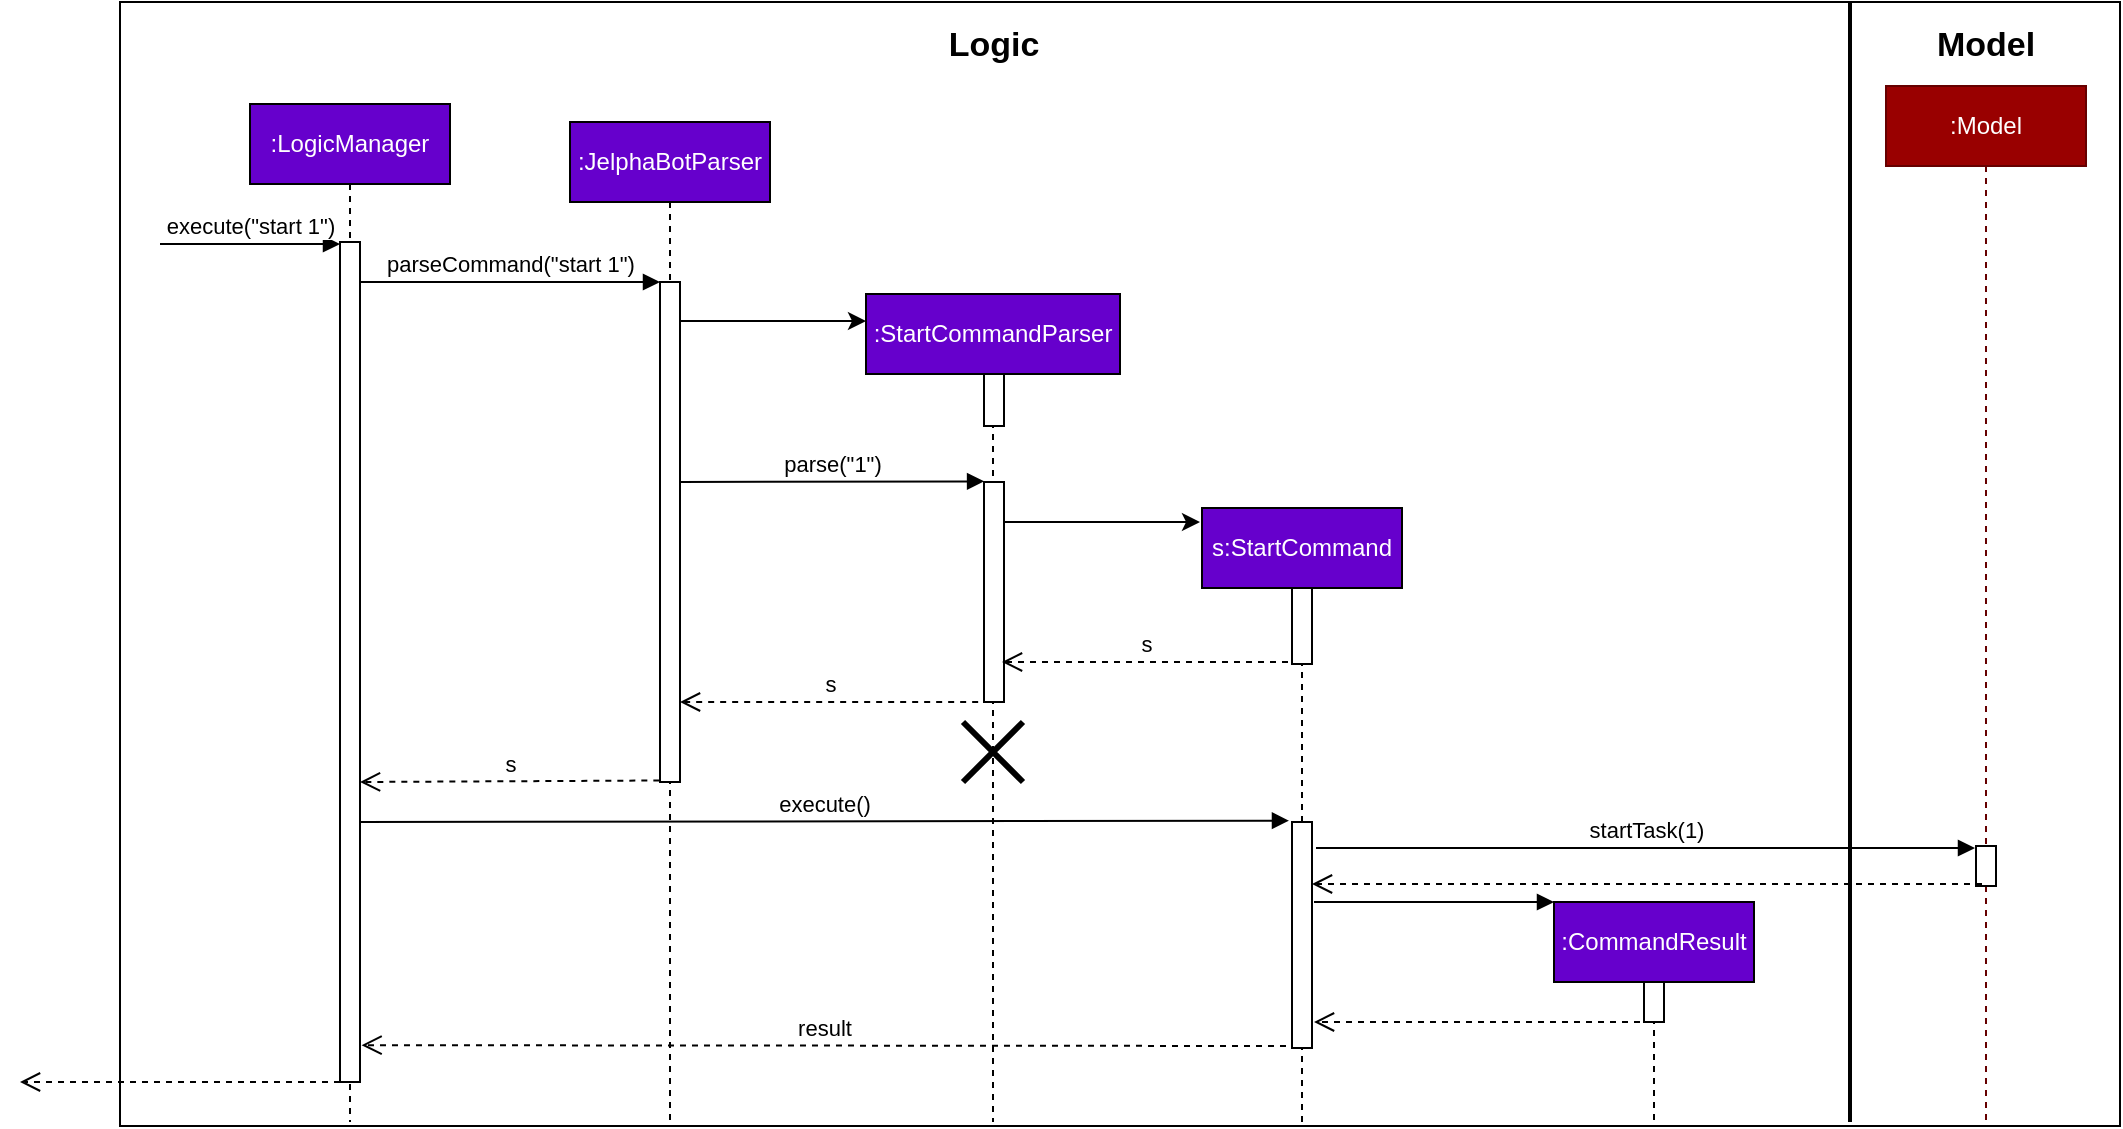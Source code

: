 <mxfile version="12.9.5" type="google"><diagram id="QH8_cKutP_P6dgp33Qyv" name="Page-1"><mxGraphModel dx="925" dy="457" grid="1" gridSize="10" guides="1" tooltips="1" connect="1" arrows="1" fold="1" page="1" pageScale="1" pageWidth="827" pageHeight="1169" math="0" shadow="0"><root><mxCell id="0"/><mxCell id="1" parent="0"/><mxCell id="RDGqTuEkhh7TiVgZAZgA-1" value="" style="rounded=0;whiteSpace=wrap;html=1;shadow=0;strokeColor=#000000;fillColor=#FFFFFF;fontColor=#FFFFFF;" parent="1" vertex="1"><mxGeometry x="140" y="60" width="1000" height="562" as="geometry"/></mxCell><mxCell id="RDGqTuEkhh7TiVgZAZgA-2" value="&lt;span style=&quot;color: rgb(255 , 255 , 255)&quot;&gt;:JelphaBotParser&lt;/span&gt;" style="shape=umlLifeline;perimeter=lifelinePerimeter;whiteSpace=wrap;html=1;container=1;collapsible=0;recursiveResize=0;outlineConnect=0;fillColor=#6600CC;" parent="1" vertex="1"><mxGeometry x="365" y="120" width="100" height="500" as="geometry"/></mxCell><mxCell id="RDGqTuEkhh7TiVgZAZgA-3" value="&lt;span style=&quot;color: rgb(255 , 255 , 255)&quot;&gt;:LogicManager&lt;/span&gt;" style="shape=umlLifeline;perimeter=lifelinePerimeter;whiteSpace=wrap;html=1;container=1;collapsible=0;recursiveResize=0;outlineConnect=0;fillColor=#6600CC;" parent="1" vertex="1"><mxGeometry x="205" y="111" width="100" height="509" as="geometry"/></mxCell><mxCell id="RDGqTuEkhh7TiVgZAZgA-4" value="execute()" style="html=1;verticalAlign=bottom;endArrow=block;entryX=-0.151;entryY=-0.006;entryDx=0;entryDy=0;entryPerimeter=0;" parent="RDGqTuEkhh7TiVgZAZgA-3" target="RDGqTuEkhh7TiVgZAZgA-18" edge="1"><mxGeometry width="80" relative="1" as="geometry"><mxPoint x="55" y="359" as="sourcePoint"/><mxPoint x="135" y="359" as="targetPoint"/></mxGeometry></mxCell><mxCell id="RDGqTuEkhh7TiVgZAZgA-5" value="" style="html=1;points=[];perimeter=orthogonalPerimeter;" parent="1" vertex="1"><mxGeometry x="250" y="180" width="10" height="420" as="geometry"/></mxCell><mxCell id="RDGqTuEkhh7TiVgZAZgA-6" value="execute(&quot;start 1&quot;)" style="html=1;verticalAlign=bottom;endArrow=block;" parent="1" edge="1"><mxGeometry width="80" relative="1" as="geometry"><mxPoint x="160" y="181" as="sourcePoint"/><mxPoint x="250" y="181" as="targetPoint"/></mxGeometry></mxCell><mxCell id="RDGqTuEkhh7TiVgZAZgA-7" value="" style="html=1;points=[];perimeter=orthogonalPerimeter;fillColor=#FFFFFF;" parent="1" vertex="1"><mxGeometry x="410" y="200" width="10" height="250" as="geometry"/></mxCell><mxCell id="RDGqTuEkhh7TiVgZAZgA-8" value="parseCommand(&quot;start 1&quot;)" style="html=1;verticalAlign=bottom;endArrow=block;" parent="1" target="RDGqTuEkhh7TiVgZAZgA-7" edge="1"><mxGeometry width="80" relative="1" as="geometry"><mxPoint x="260" y="200" as="sourcePoint"/><mxPoint x="340" y="200" as="targetPoint"/></mxGeometry></mxCell><mxCell id="RDGqTuEkhh7TiVgZAZgA-9" value="" style="endArrow=classic;html=1;entryX=0;entryY=0.75;entryDx=0;entryDy=0;" parent="1" source="RDGqTuEkhh7TiVgZAZgA-7" edge="1"><mxGeometry width="50" height="50" relative="1" as="geometry"><mxPoint x="423" y="220" as="sourcePoint"/><mxPoint x="513" y="219.5" as="targetPoint"/></mxGeometry></mxCell><mxCell id="RDGqTuEkhh7TiVgZAZgA-10" value="s" style="html=1;verticalAlign=bottom;endArrow=open;dashed=1;endSize=8;exitX=-0.292;exitY=1;exitDx=0;exitDy=0;exitPerimeter=0;" parent="1" source="RDGqTuEkhh7TiVgZAZgA-15" target="RDGqTuEkhh7TiVgZAZgA-7" edge="1"><mxGeometry relative="1" as="geometry"><mxPoint x="500" y="370" as="sourcePoint"/><mxPoint x="420" y="370" as="targetPoint"/></mxGeometry></mxCell><mxCell id="RDGqTuEkhh7TiVgZAZgA-11" value="s" style="html=1;verticalAlign=bottom;endArrow=open;dashed=1;endSize=8;exitX=-0.033;exitY=0.997;exitDx=0;exitDy=0;exitPerimeter=0;" parent="1" source="RDGqTuEkhh7TiVgZAZgA-7" edge="1"><mxGeometry relative="1" as="geometry"><mxPoint x="340" y="450" as="sourcePoint"/><mxPoint x="260" y="450" as="targetPoint"/></mxGeometry></mxCell><mxCell id="RDGqTuEkhh7TiVgZAZgA-12" value="parse(&quot;1&quot;)" style="html=1;verticalAlign=bottom;endArrow=block;entryX=0.004;entryY=-0.003;entryDx=0;entryDy=0;entryPerimeter=0;" parent="1" target="RDGqTuEkhh7TiVgZAZgA-15" edge="1"><mxGeometry width="80" relative="1" as="geometry"><mxPoint x="420" y="300" as="sourcePoint"/><mxPoint x="500" y="300" as="targetPoint"/></mxGeometry></mxCell><mxCell id="RDGqTuEkhh7TiVgZAZgA-13" value="&lt;font color=&quot;#ffffff&quot;&gt;:StartCommandParser&lt;/font&gt;" style="shape=umlLifeline;perimeter=lifelinePerimeter;whiteSpace=wrap;html=1;container=1;collapsible=0;recursiveResize=0;outlineConnect=0;fillColor=#6600CC;" parent="1" vertex="1"><mxGeometry x="513" y="206" width="127" height="414" as="geometry"/></mxCell><mxCell id="RDGqTuEkhh7TiVgZAZgA-14" value="" style="shape=umlDestroy;whiteSpace=wrap;html=1;strokeWidth=3;fillColor=#ffffff;" parent="RDGqTuEkhh7TiVgZAZgA-13" vertex="1"><mxGeometry x="48.5" y="214" width="30" height="30" as="geometry"/></mxCell><mxCell id="RDGqTuEkhh7TiVgZAZgA-15" value="" style="html=1;points=[];perimeter=orthogonalPerimeter;fillColor=#FFFFFF;" parent="1" vertex="1"><mxGeometry x="572" y="300" width="10" height="110" as="geometry"/></mxCell><mxCell id="RDGqTuEkhh7TiVgZAZgA-16" value="" style="html=1;points=[];perimeter=orthogonalPerimeter;fillColor=#FFFFFF;" parent="1" vertex="1"><mxGeometry x="572" y="246" width="10" height="26" as="geometry"/></mxCell><mxCell id="RDGqTuEkhh7TiVgZAZgA-17" value="&lt;span style=&quot;color: rgb(255 , 255 , 255)&quot;&gt;s:StartCommand&lt;/span&gt;" style="shape=umlLifeline;perimeter=lifelinePerimeter;whiteSpace=wrap;html=1;container=1;collapsible=0;recursiveResize=0;outlineConnect=0;fillColor=#6600CC;" parent="1" vertex="1"><mxGeometry x="681" y="313" width="100" height="307" as="geometry"/></mxCell><mxCell id="RDGqTuEkhh7TiVgZAZgA-18" value="" style="html=1;points=[];perimeter=orthogonalPerimeter;fillColor=#ffffff;" parent="RDGqTuEkhh7TiVgZAZgA-17" vertex="1"><mxGeometry x="45" y="157" width="10" height="113" as="geometry"/></mxCell><mxCell id="RDGqTuEkhh7TiVgZAZgA-19" value="" style="html=1;verticalAlign=bottom;endArrow=block;" parent="RDGqTuEkhh7TiVgZAZgA-17" edge="1"><mxGeometry width="80" relative="1" as="geometry"><mxPoint x="56" y="197" as="sourcePoint"/><mxPoint x="176" y="197" as="targetPoint"/></mxGeometry></mxCell><mxCell id="RDGqTuEkhh7TiVgZAZgA-20" value="startTask(1)" style="html=1;verticalAlign=bottom;endArrow=block;" parent="RDGqTuEkhh7TiVgZAZgA-17" edge="1"><mxGeometry width="80" relative="1" as="geometry"><mxPoint x="57" y="170" as="sourcePoint"/><mxPoint x="386.5" y="170" as="targetPoint"/></mxGeometry></mxCell><mxCell id="RDGqTuEkhh7TiVgZAZgA-21" value="&lt;span style=&quot;color: rgb(255 , 255 , 255)&quot;&gt;:CommandResult&lt;/span&gt;" style="shape=umlLifeline;perimeter=lifelinePerimeter;whiteSpace=wrap;html=1;container=1;collapsible=0;recursiveResize=0;outlineConnect=0;fillColor=#6600CC;" parent="1" vertex="1"><mxGeometry x="857" y="510" width="100" height="110" as="geometry"/></mxCell><mxCell id="RDGqTuEkhh7TiVgZAZgA-22" value="" style="html=1;points=[];perimeter=orthogonalPerimeter;fillColor=#ffffff;" parent="RDGqTuEkhh7TiVgZAZgA-21" vertex="1"><mxGeometry x="45" y="40" width="10" height="20" as="geometry"/></mxCell><mxCell id="RDGqTuEkhh7TiVgZAZgA-23" value="" style="html=1;points=[];perimeter=orthogonalPerimeter;fillColor=#ffffff;" parent="1" vertex="1"><mxGeometry x="726" y="353" width="10" height="38" as="geometry"/></mxCell><mxCell id="RDGqTuEkhh7TiVgZAZgA-24" value="" style="endArrow=classic;html=1;" parent="1" edge="1"><mxGeometry width="50" height="50" relative="1" as="geometry"><mxPoint x="582" y="320" as="sourcePoint"/><mxPoint x="680" y="320" as="targetPoint"/></mxGeometry></mxCell><mxCell id="RDGqTuEkhh7TiVgZAZgA-25" value="s" style="html=1;verticalAlign=bottom;endArrow=open;dashed=1;endSize=8;" parent="1" edge="1"><mxGeometry relative="1" as="geometry"><mxPoint x="724" y="390" as="sourcePoint"/><mxPoint x="581" y="390" as="targetPoint"/></mxGeometry></mxCell><mxCell id="RDGqTuEkhh7TiVgZAZgA-26" value="result" style="html=1;verticalAlign=bottom;endArrow=open;dashed=1;endSize=8;entryX=1.078;entryY=0.98;entryDx=0;entryDy=0;entryPerimeter=0;" parent="1" edge="1"><mxGeometry relative="1" as="geometry"><mxPoint x="723" y="582" as="sourcePoint"/><mxPoint x="260.78" y="581.6" as="targetPoint"/></mxGeometry></mxCell><mxCell id="RDGqTuEkhh7TiVgZAZgA-27" value="" style="html=1;verticalAlign=bottom;endArrow=open;dashed=1;endSize=8;" parent="1" edge="1"><mxGeometry x="0.036" y="-10" relative="1" as="geometry"><mxPoint x="900" y="570" as="sourcePoint"/><mxPoint x="737" y="570" as="targetPoint"/><mxPoint as="offset"/></mxGeometry></mxCell><mxCell id="RDGqTuEkhh7TiVgZAZgA-28" value="&lt;font color=&quot;#ffffff&quot;&gt;:Model&lt;/font&gt;" style="shape=umlLifeline;perimeter=lifelinePerimeter;whiteSpace=wrap;html=1;container=1;collapsible=0;recursiveResize=0;outlineConnect=0;fillColor=#990000;strokeColor=#660000;" parent="1" vertex="1"><mxGeometry x="1023" y="102" width="100" height="520" as="geometry"/></mxCell><mxCell id="RDGqTuEkhh7TiVgZAZgA-29" value="" style="html=1;points=[];perimeter=orthogonalPerimeter;strokeColor=#000000;fillColor=#FFFFFF;" parent="RDGqTuEkhh7TiVgZAZgA-28" vertex="1"><mxGeometry x="45" y="380" width="10" height="20" as="geometry"/></mxCell><mxCell id="RDGqTuEkhh7TiVgZAZgA-30" value="" style="html=1;verticalAlign=bottom;endArrow=open;dashed=1;endSize=8;exitX=0.3;exitY=0.95;exitDx=0;exitDy=0;exitPerimeter=0;" parent="1" source="RDGqTuEkhh7TiVgZAZgA-29" edge="1"><mxGeometry relative="1" as="geometry"><mxPoint x="1060" y="501" as="sourcePoint"/><mxPoint x="736" y="501" as="targetPoint"/></mxGeometry></mxCell><mxCell id="RDGqTuEkhh7TiVgZAZgA-31" value="" style="line;strokeWidth=2;direction=south;html=1;fillColor=#FFFFFF;" parent="1" vertex="1"><mxGeometry x="1000" y="60" width="10" height="560" as="geometry"/></mxCell><mxCell id="RDGqTuEkhh7TiVgZAZgA-32" value="" style="html=1;verticalAlign=bottom;endArrow=open;dashed=1;endSize=8;" parent="1" edge="1"><mxGeometry relative="1" as="geometry"><mxPoint x="250" y="600" as="sourcePoint"/><mxPoint x="90" y="600" as="targetPoint"/></mxGeometry></mxCell><mxCell id="RDGqTuEkhh7TiVgZAZgA-33" value="&lt;b&gt;&lt;font style=&quot;font-size: 17px&quot;&gt;Logic&lt;/font&gt;&lt;/b&gt;" style="text;html=1;strokeColor=none;fillColor=none;align=center;verticalAlign=middle;whiteSpace=wrap;rounded=0;" parent="1" vertex="1"><mxGeometry x="557" y="72" width="40" height="20" as="geometry"/></mxCell><mxCell id="RDGqTuEkhh7TiVgZAZgA-34" value="&lt;b&gt;&lt;font style=&quot;font-size: 17px&quot;&gt;Model&lt;/font&gt;&lt;/b&gt;" style="text;html=1;strokeColor=none;fillColor=none;align=center;verticalAlign=middle;whiteSpace=wrap;rounded=0;" parent="1" vertex="1"><mxGeometry x="1053" y="72" width="40" height="20" as="geometry"/></mxCell></root></mxGraphModel></diagram></mxfile>